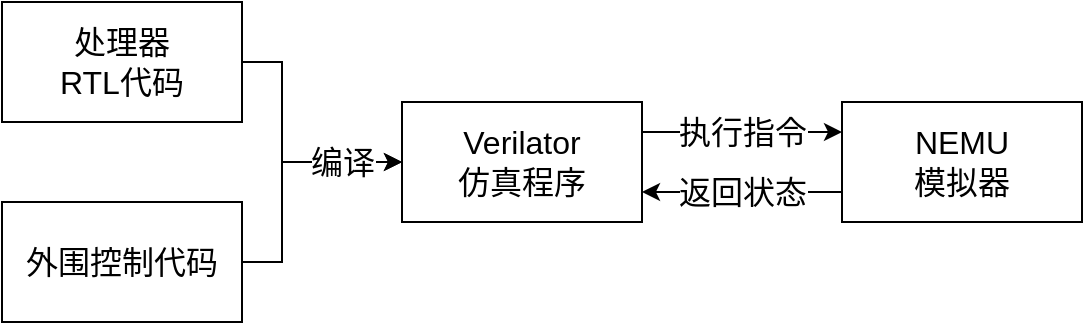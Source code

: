 <mxfile version="13.9.9" type="device"><diagram id="j8whyKYSkYUvssfXODPz" name="第 1 页"><mxGraphModel dx="1038" dy="607" grid="1" gridSize="10" guides="1" tooltips="1" connect="1" arrows="1" fold="1" page="1" pageScale="1" pageWidth="1169" pageHeight="827" math="0" shadow="0"><root><mxCell id="0"/><mxCell id="1" parent="0"/><mxCell id="hk1QoUd7YxD5OoU8aI0T-6" style="edgeStyle=orthogonalEdgeStyle;rounded=0;orthogonalLoop=1;jettySize=auto;html=1;exitX=1;exitY=0.5;exitDx=0;exitDy=0;entryX=0;entryY=0.5;entryDx=0;entryDy=0;fontSize=16;" edge="1" parent="1" source="hk1QoUd7YxD5OoU8aI0T-1" target="hk1QoUd7YxD5OoU8aI0T-3"><mxGeometry relative="1" as="geometry"><Array as="points"><mxPoint x="340" y="230"/><mxPoint x="340" y="280"/></Array></mxGeometry></mxCell><mxCell id="hk1QoUd7YxD5OoU8aI0T-1" value="处理器&lt;br&gt;RTL代码" style="rounded=0;whiteSpace=wrap;html=1;fontSize=16;" vertex="1" parent="1"><mxGeometry x="200" y="200" width="120" height="60" as="geometry"/></mxCell><mxCell id="hk1QoUd7YxD5OoU8aI0T-7" value="编译" style="edgeStyle=orthogonalEdgeStyle;rounded=0;orthogonalLoop=1;jettySize=auto;html=1;exitX=1;exitY=0.5;exitDx=0;exitDy=0;fontSize=16;" edge="1" parent="1" source="hk1QoUd7YxD5OoU8aI0T-2" target="hk1QoUd7YxD5OoU8aI0T-3"><mxGeometry x="0.538" relative="1" as="geometry"><Array as="points"><mxPoint x="340" y="330"/><mxPoint x="340" y="280"/></Array><mxPoint as="offset"/></mxGeometry></mxCell><mxCell id="hk1QoUd7YxD5OoU8aI0T-2" value="外围控制代码" style="rounded=0;whiteSpace=wrap;html=1;fontSize=16;" vertex="1" parent="1"><mxGeometry x="200" y="300" width="120" height="60" as="geometry"/></mxCell><mxCell id="hk1QoUd7YxD5OoU8aI0T-9" value="执行指令" style="edgeStyle=orthogonalEdgeStyle;rounded=0;orthogonalLoop=1;jettySize=auto;html=1;exitX=1;exitY=0.25;exitDx=0;exitDy=0;entryX=0;entryY=0.25;entryDx=0;entryDy=0;fontSize=16;" edge="1" parent="1" source="hk1QoUd7YxD5OoU8aI0T-3" target="hk1QoUd7YxD5OoU8aI0T-4"><mxGeometry relative="1" as="geometry"/></mxCell><mxCell id="hk1QoUd7YxD5OoU8aI0T-3" value="Verilator&lt;br&gt;仿真程序" style="rounded=0;whiteSpace=wrap;html=1;fontSize=16;" vertex="1" parent="1"><mxGeometry x="400" y="250" width="120" height="60" as="geometry"/></mxCell><mxCell id="hk1QoUd7YxD5OoU8aI0T-10" value="返回状态" style="edgeStyle=orthogonalEdgeStyle;rounded=0;orthogonalLoop=1;jettySize=auto;html=1;exitX=0;exitY=0.75;exitDx=0;exitDy=0;entryX=1;entryY=0.75;entryDx=0;entryDy=0;fontSize=16;" edge="1" parent="1" source="hk1QoUd7YxD5OoU8aI0T-4" target="hk1QoUd7YxD5OoU8aI0T-3"><mxGeometry relative="1" as="geometry"/></mxCell><mxCell id="hk1QoUd7YxD5OoU8aI0T-4" value="NEMU&lt;br&gt;模拟器" style="rounded=0;whiteSpace=wrap;html=1;fontSize=16;" vertex="1" parent="1"><mxGeometry x="620" y="250" width="120" height="60" as="geometry"/></mxCell></root></mxGraphModel></diagram></mxfile>